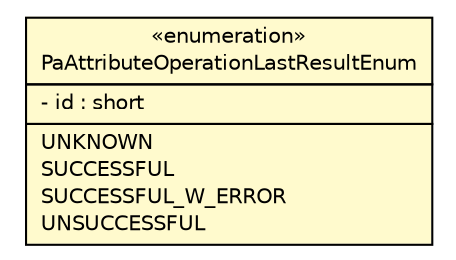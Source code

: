#!/usr/local/bin/dot
#
# Class diagram 
# Generated by UMLGraph version R5_6 (http://www.umlgraph.org/)
#

digraph G {
	edge [fontname="Helvetica",fontsize=10,labelfontname="Helvetica",labelfontsize=10];
	node [fontname="Helvetica",fontsize=10,shape=plaintext];
	nodesep=0.25;
	ranksep=0.5;
	// org.ietf.nea.pa.attribute.enums.PaAttributeOperationLastResultEnum
	c55211 [label=<<table title="org.ietf.nea.pa.attribute.enums.PaAttributeOperationLastResultEnum" border="0" cellborder="1" cellspacing="0" cellpadding="2" port="p" bgcolor="lemonChiffon" href="./PaAttributeOperationLastResultEnum.html">
		<tr><td><table border="0" cellspacing="0" cellpadding="1">
<tr><td align="center" balign="center"> &#171;enumeration&#187; </td></tr>
<tr><td align="center" balign="center"> PaAttributeOperationLastResultEnum </td></tr>
		</table></td></tr>
		<tr><td><table border="0" cellspacing="0" cellpadding="1">
<tr><td align="left" balign="left"> - id : short </td></tr>
		</table></td></tr>
		<tr><td><table border="0" cellspacing="0" cellpadding="1">
<tr><td align="left" balign="left"> UNKNOWN </td></tr>
<tr><td align="left" balign="left"> SUCCESSFUL </td></tr>
<tr><td align="left" balign="left"> SUCCESSFUL_W_ERROR </td></tr>
<tr><td align="left" balign="left"> UNSUCCESSFUL </td></tr>
		</table></td></tr>
		</table>>, URL="./PaAttributeOperationLastResultEnum.html", fontname="Helvetica", fontcolor="black", fontsize=10.0];
}

